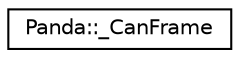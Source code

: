 digraph "Graphical Class Hierarchy"
{
  edge [fontname="Helvetica",fontsize="10",labelfontname="Helvetica",labelfontsize="10"];
  node [fontname="Helvetica",fontsize="10",shape=record];
  rankdir="LR";
  Node1 [label="Panda::_CanFrame",height=0.2,width=0.4,color="black", fillcolor="white", style="filled",URL="$struct_panda_1_1___can_frame.html"];
}
